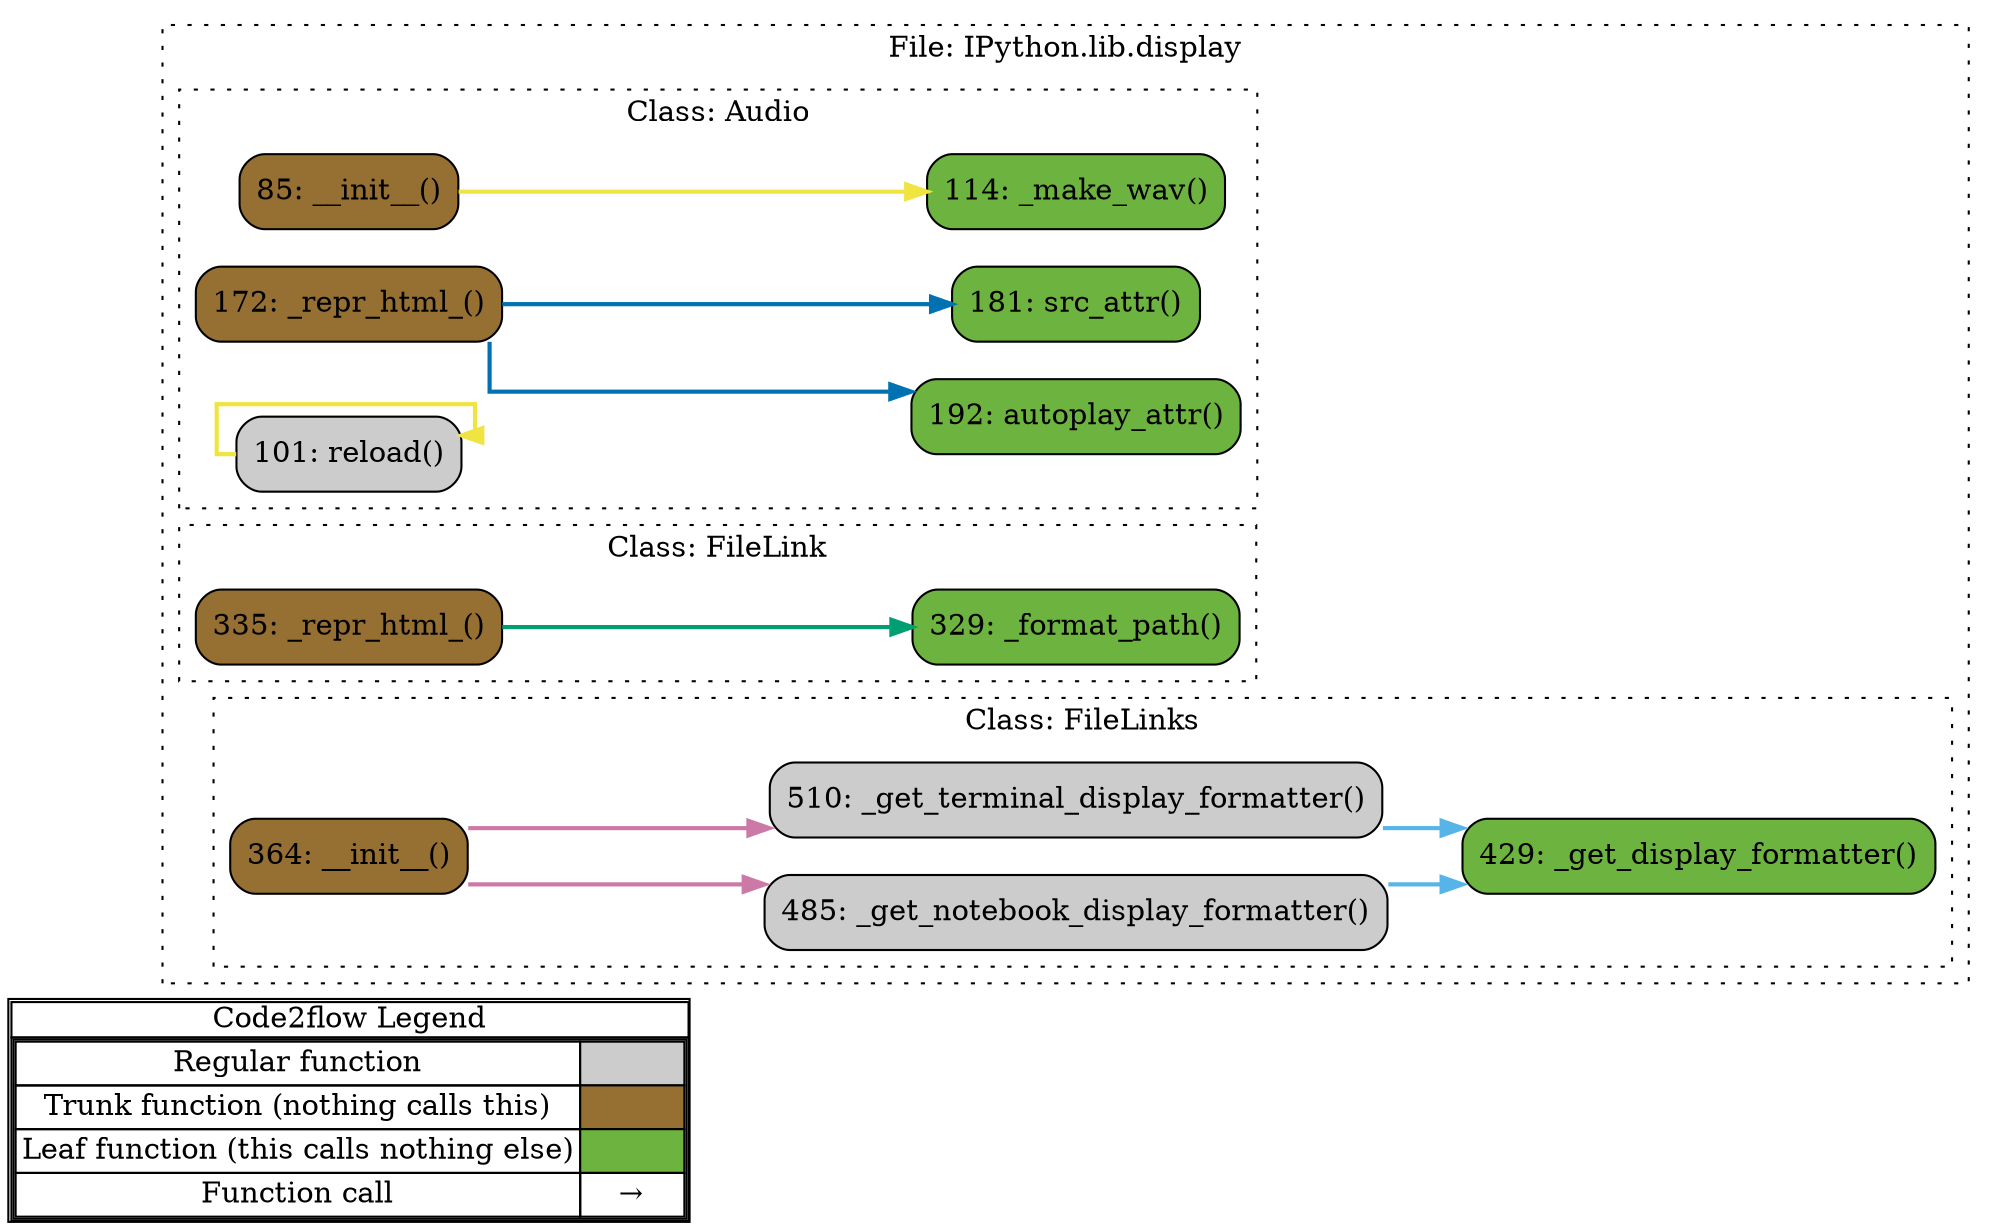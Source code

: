 digraph G {
concentrate=true;
splines="ortho";
rankdir="LR";
subgraph legend{
    rank = min;
    label = "legend";
    Legend [shape=none, margin=0, label = <
        <table cellspacing="0" cellpadding="0" border="1"><tr><td>Code2flow Legend</td></tr><tr><td>
        <table cellspacing="0">
        <tr><td>Regular function</td><td width="50px" bgcolor='#cccccc'></td></tr>
        <tr><td>Trunk function (nothing calls this)</td><td bgcolor='#966F33'></td></tr>
        <tr><td>Leaf function (this calls nothing else)</td><td bgcolor='#6db33f'></td></tr>
        <tr><td>Function call</td><td><font color='black'>&#8594;</font></td></tr>
        </table></td></tr></table>
        >];
}node_4fedaa8c [label="85: __init__()" name="IPython.lib.display::Audio.__init__" shape="rect" style="rounded,filled" fillcolor="#966F33" ];
node_bde5b394 [label="114: _make_wav()" name="IPython.lib.display::Audio._make_wav" shape="rect" style="rounded,filled" fillcolor="#6db33f" ];
node_8db861a5 [label="172: _repr_html_()" name="IPython.lib.display::Audio._repr_html_" shape="rect" style="rounded,filled" fillcolor="#966F33" ];
node_ce4a4447 [label="192: autoplay_attr()" name="IPython.lib.display::Audio.autoplay_attr" shape="rect" style="rounded,filled" fillcolor="#6db33f" ];
node_81cee174 [label="101: reload()" name="IPython.lib.display::Audio.reload" shape="rect" style="rounded,filled" fillcolor="#cccccc" ];
node_29a14120 [label="181: src_attr()" name="IPython.lib.display::Audio.src_attr" shape="rect" style="rounded,filled" fillcolor="#6db33f" ];
node_5194b2aa [label="329: _format_path()" name="IPython.lib.display::FileLink._format_path" shape="rect" style="rounded,filled" fillcolor="#6db33f" ];
node_ed9b734b [label="335: _repr_html_()" name="IPython.lib.display::FileLink._repr_html_" shape="rect" style="rounded,filled" fillcolor="#966F33" ];
node_92c6ed57 [label="364: __init__()" name="IPython.lib.display::FileLinks.__init__" shape="rect" style="rounded,filled" fillcolor="#966F33" ];
node_b818168a [label="429: _get_display_formatter()" name="IPython.lib.display::FileLinks._get_display_formatter" shape="rect" style="rounded,filled" fillcolor="#6db33f" ];
node_d66d55d2 [label="485: _get_notebook_display_formatter()" name="IPython.lib.display::FileLinks._get_notebook_display_formatter" shape="rect" style="rounded,filled" fillcolor="#cccccc" ];
node_9007c452 [label="510: _get_terminal_display_formatter()" name="IPython.lib.display::FileLinks._get_terminal_display_formatter" shape="rect" style="rounded,filled" fillcolor="#cccccc" ];
node_4fedaa8c -> node_bde5b394 [color="#F0E442" penwidth="2"];
node_8db861a5 -> node_ce4a4447 [color="#0072B2" penwidth="2"];
node_8db861a5 -> node_29a14120 [color="#0072B2" penwidth="2"];
node_81cee174 -> node_81cee174 [color="#F0E442" penwidth="2"];
node_ed9b734b -> node_5194b2aa [color="#009E73" penwidth="2"];
node_92c6ed57 -> node_d66d55d2 [color="#CC79A7" penwidth="2"];
node_92c6ed57 -> node_9007c452 [color="#CC79A7" penwidth="2"];
node_d66d55d2 -> node_b818168a [color="#56B4E9" penwidth="2"];
node_9007c452 -> node_b818168a [color="#56B4E9" penwidth="2"];
subgraph cluster_76b7a4de {
    label="File: IPython.lib.display";
    name="IPython.lib.display";
    style="filled";
    graph[style=dotted];
    subgraph cluster_962ca18a {
        node_4fedaa8c node_81cee174 node_bde5b394 node_8db861a5 node_29a14120 node_ce4a4447;
        label="Class: Audio";
        name="Audio";
        style="filled";
        graph[style=dotted];
    };
    subgraph cluster_e8f31814 {
        node_5194b2aa node_ed9b734b;
        label="Class: FileLink";
        name="FileLink";
        style="filled";
        graph[style=dotted];
    };
    subgraph cluster_9e0c8340 {
        node_92c6ed57 node_b818168a node_d66d55d2 node_9007c452;
        label="Class: FileLinks";
        name="FileLinks";
        style="filled";
        graph[style=dotted];
    };
};
}
